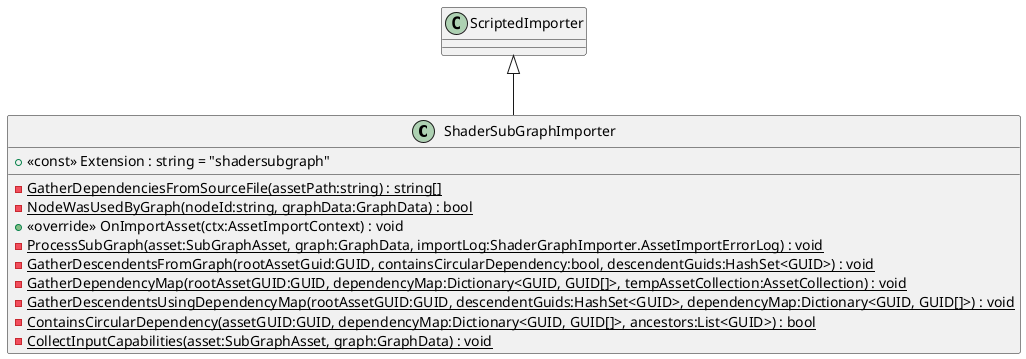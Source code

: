 @startuml
class ShaderSubGraphImporter {
    + <<const>> Extension : string = "shadersubgraph"
    {static} - GatherDependenciesFromSourceFile(assetPath:string) : string[]
    {static} - NodeWasUsedByGraph(nodeId:string, graphData:GraphData) : bool
    + <<override>> OnImportAsset(ctx:AssetImportContext) : void
    {static} - ProcessSubGraph(asset:SubGraphAsset, graph:GraphData, importLog:ShaderGraphImporter.AssetImportErrorLog) : void
    {static} - GatherDescendentsFromGraph(rootAssetGuid:GUID, containsCircularDependency:bool, descendentGuids:HashSet<GUID>) : void
    {static} - GatherDependencyMap(rootAssetGUID:GUID, dependencyMap:Dictionary<GUID, GUID[]>, tempAssetCollection:AssetCollection) : void
    {static} - GatherDescendentsUsingDependencyMap(rootAssetGUID:GUID, descendentGuids:HashSet<GUID>, dependencyMap:Dictionary<GUID, GUID[]>) : void
    {static} - ContainsCircularDependency(assetGUID:GUID, dependencyMap:Dictionary<GUID, GUID[]>, ancestors:List<GUID>) : bool
    {static} - CollectInputCapabilities(asset:SubGraphAsset, graph:GraphData) : void
}
ScriptedImporter <|-- ShaderSubGraphImporter
@enduml
